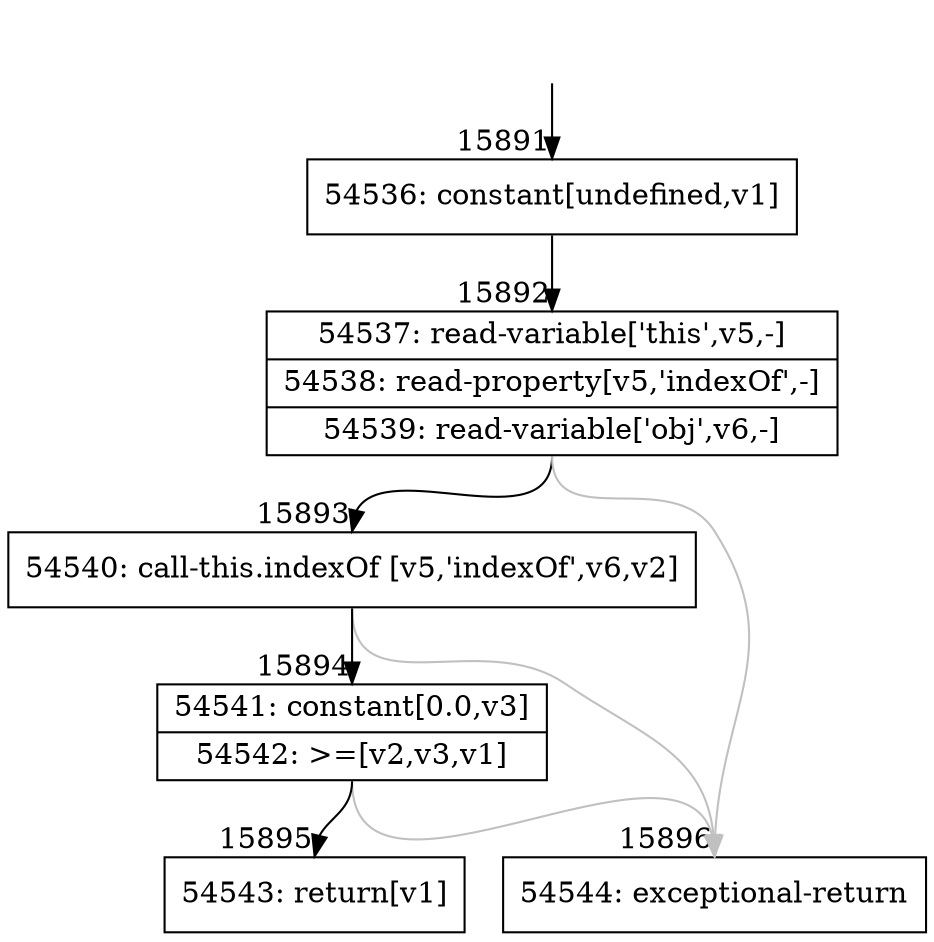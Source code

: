 digraph {
rankdir="TD"
BB_entry1353[shape=none,label=""];
BB_entry1353 -> BB15891 [tailport=s, headport=n, headlabel="    15891"]
BB15891 [shape=record label="{54536: constant[undefined,v1]}" ] 
BB15891 -> BB15892 [tailport=s, headport=n, headlabel="      15892"]
BB15892 [shape=record label="{54537: read-variable['this',v5,-]|54538: read-property[v5,'indexOf',-]|54539: read-variable['obj',v6,-]}" ] 
BB15892 -> BB15893 [tailport=s, headport=n, headlabel="      15893"]
BB15892 -> BB15896 [tailport=s, headport=n, color=gray, headlabel="      15896"]
BB15893 [shape=record label="{54540: call-this.indexOf [v5,'indexOf',v6,v2]}" ] 
BB15893 -> BB15894 [tailport=s, headport=n, headlabel="      15894"]
BB15893 -> BB15896 [tailport=s, headport=n, color=gray]
BB15894 [shape=record label="{54541: constant[0.0,v3]|54542: \>=[v2,v3,v1]}" ] 
BB15894 -> BB15895 [tailport=s, headport=n, headlabel="      15895"]
BB15894 -> BB15896 [tailport=s, headport=n, color=gray]
BB15895 [shape=record label="{54543: return[v1]}" ] 
BB15896 [shape=record label="{54544: exceptional-return}" ] 
//#$~ 29407
}
